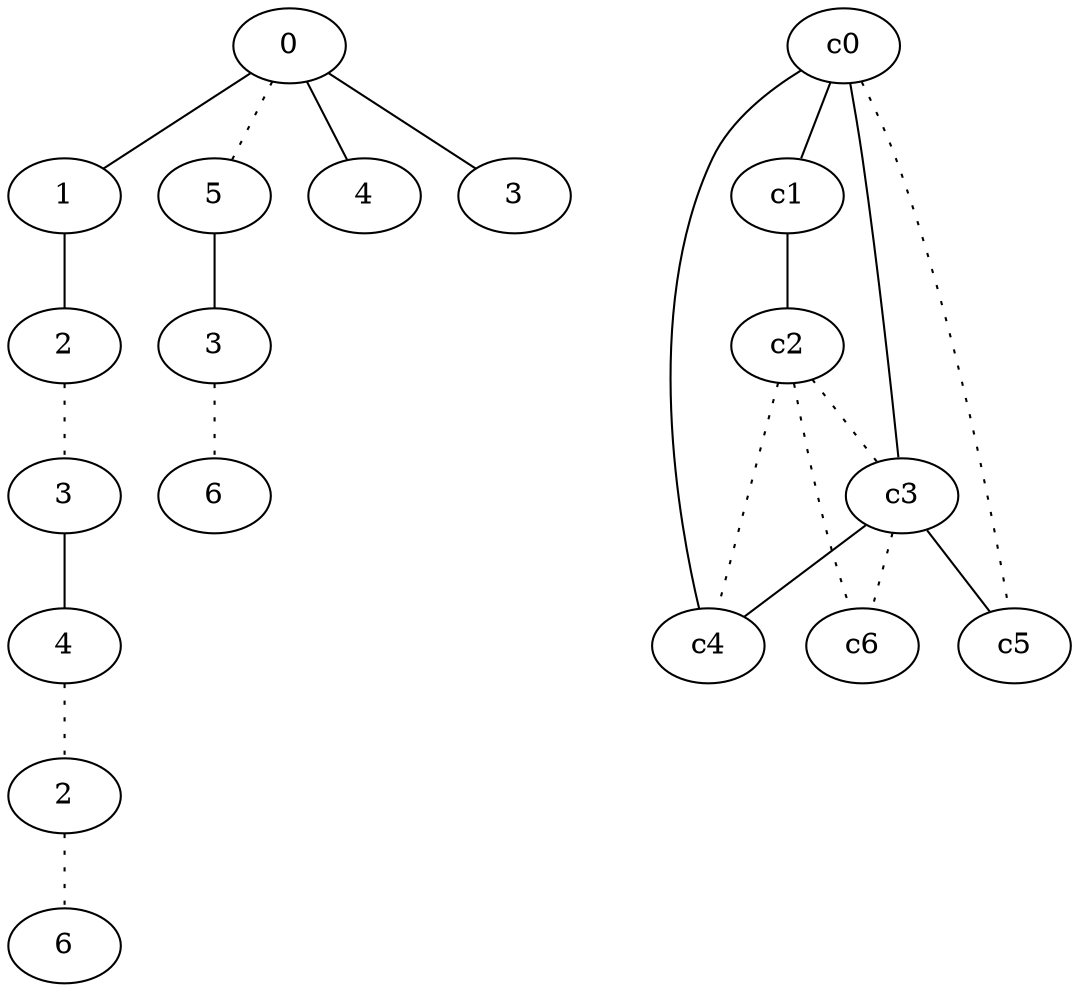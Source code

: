 graph {
a0[label=0];
a1[label=1];
a2[label=2];
a3[label=3];
a4[label=4];
a5[label=2];
a6[label=6];
a7[label=5];
a8[label=3];
a9[label=6];
a10[label=4];
a11[label=3];
a0 -- a1;
a0 -- a7 [style=dotted];
a0 -- a10;
a0 -- a11;
a1 -- a2;
a2 -- a3 [style=dotted];
a3 -- a4;
a4 -- a5 [style=dotted];
a5 -- a6 [style=dotted];
a7 -- a8;
a8 -- a9 [style=dotted];
c0 -- c1;
c0 -- c3;
c0 -- c4;
c0 -- c5 [style=dotted];
c1 -- c2;
c2 -- c3 [style=dotted];
c2 -- c4 [style=dotted];
c2 -- c6 [style=dotted];
c3 -- c4;
c3 -- c5;
c3 -- c6 [style=dotted];
}
